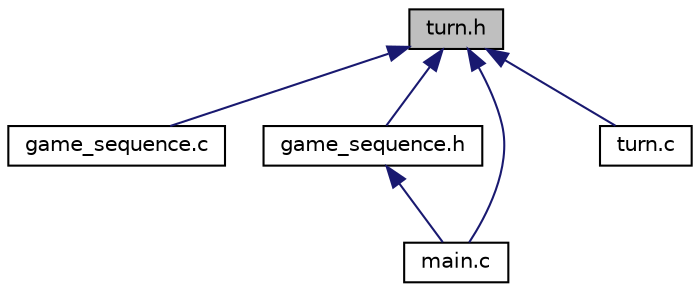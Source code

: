 digraph "turn.h"
{
 // LATEX_PDF_SIZE
  edge [fontname="Helvetica",fontsize="10",labelfontname="Helvetica",labelfontsize="10"];
  node [fontname="Helvetica",fontsize="10",shape=record];
  Node1 [label="turn.h",height=0.2,width=0.4,color="black", fillcolor="grey75", style="filled", fontcolor="black",tooltip="Header file for functions related to player and computer turns in the game."];
  Node1 -> Node2 [dir="back",color="midnightblue",fontsize="10",style="solid"];
  Node2 [label="game_sequence.c",height=0.2,width=0.4,color="black", fillcolor="white", style="filled",URL="$game__sequence_8c.html",tooltip=" "];
  Node1 -> Node3 [dir="back",color="midnightblue",fontsize="10",style="solid"];
  Node3 [label="game_sequence.h",height=0.2,width=0.4,color="black", fillcolor="white", style="filled",URL="$game__sequence_8h.html",tooltip="Header file for the main game sequence."];
  Node3 -> Node4 [dir="back",color="midnightblue",fontsize="10",style="solid"];
  Node4 [label="main.c",height=0.2,width=0.4,color="black", fillcolor="white", style="filled",URL="$main_8c.html",tooltip=" "];
  Node1 -> Node4 [dir="back",color="midnightblue",fontsize="10",style="solid"];
  Node1 -> Node5 [dir="back",color="midnightblue",fontsize="10",style="solid"];
  Node5 [label="turn.c",height=0.2,width=0.4,color="black", fillcolor="white", style="filled",URL="$turn_8c.html",tooltip=" "];
}
